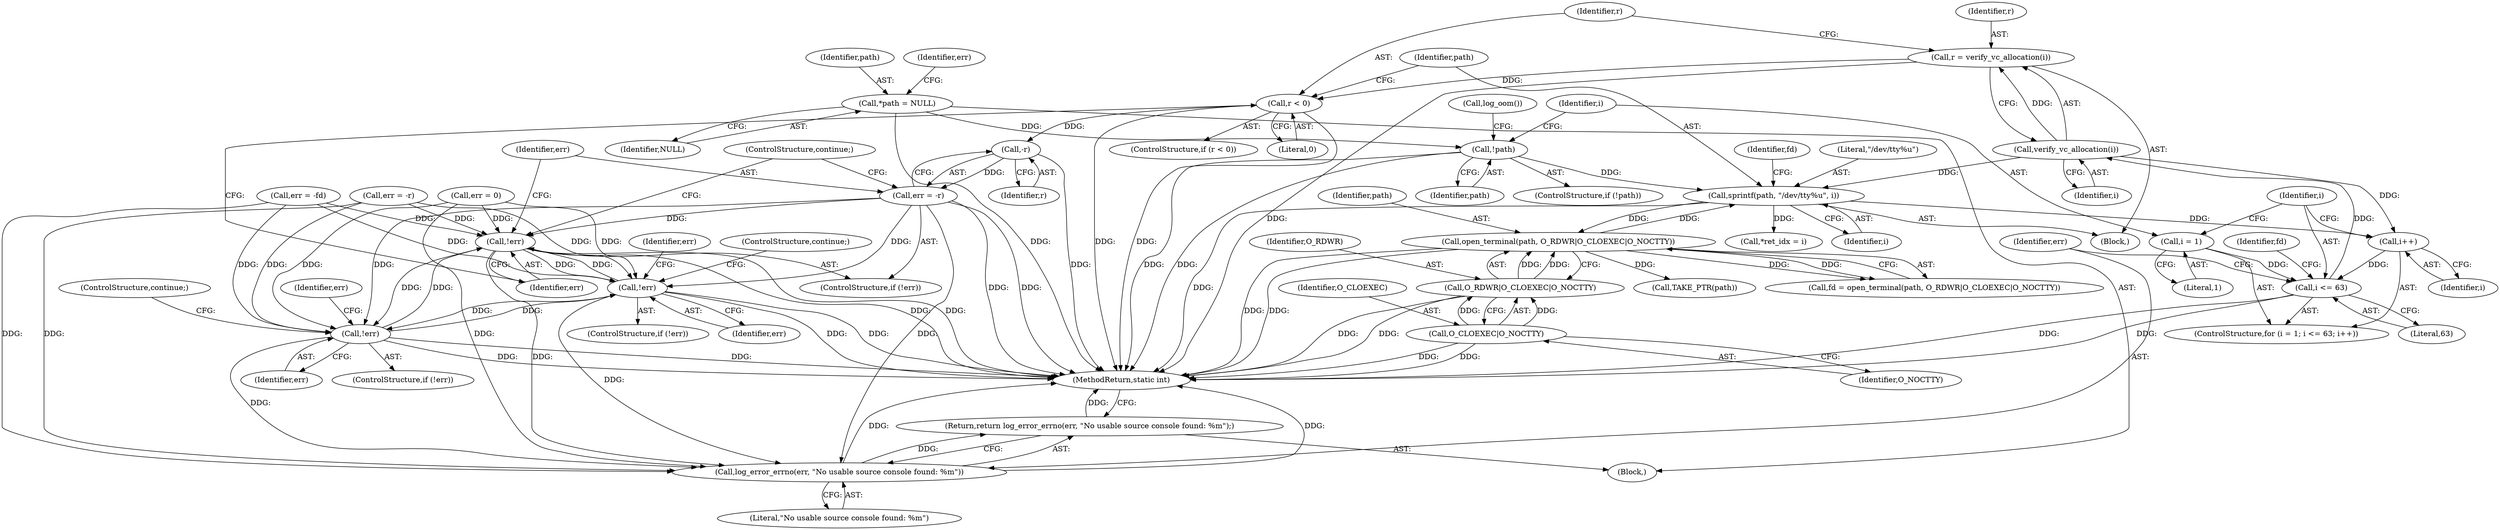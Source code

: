 digraph "0_systemd_9725f1a10f80f5e0ae7d9b60547458622aeb322f_0@API" {
"1000139" [label="(Call,r = verify_vc_allocation(i))"];
"1000141" [label="(Call,verify_vc_allocation(i))"];
"1000128" [label="(Call,i <= 63)"];
"1000125" [label="(Call,i = 1)"];
"1000131" [label="(Call,i++)"];
"1000156" [label="(Call,sprintf(path, \"/dev/tty%u\", i))"];
"1000120" [label="(Call,!path)"];
"1000106" [label="(Call,*path = NULL)"];
"1000162" [label="(Call,open_terminal(path, O_RDWR|O_CLOEXEC|O_NOCTTY))"];
"1000164" [label="(Call,O_RDWR|O_CLOEXEC|O_NOCTTY)"];
"1000166" [label="(Call,O_CLOEXEC|O_NOCTTY)"];
"1000144" [label="(Call,r < 0)"];
"1000153" [label="(Call,-r)"];
"1000151" [label="(Call,err = -r)"];
"1000149" [label="(Call,!err)"];
"1000175" [label="(Call,!err)"];
"1000192" [label="(Call,!err)"];
"1000212" [label="(Call,log_error_errno(err, \"No usable source console found: %m\"))"];
"1000211" [label="(Return,return log_error_errno(err, \"No usable source console found: %m\");)"];
"1000129" [label="(Identifier,i)"];
"1000211" [label="(Return,return log_error_errno(err, \"No usable source console found: %m\");)"];
"1000112" [label="(Identifier,err)"];
"1000161" [label="(Identifier,fd)"];
"1000125" [label="(Call,i = 1)"];
"1000178" [label="(Identifier,err)"];
"1000157" [label="(Identifier,path)"];
"1000104" [label="(Block,)"];
"1000143" [label="(ControlStructure,if (r < 0))"];
"1000195" [label="(Identifier,err)"];
"1000131" [label="(Call,i++)"];
"1000136" [label="(Identifier,fd)"];
"1000198" [label="(ControlStructure,continue;)"];
"1000163" [label="(Identifier,path)"];
"1000108" [label="(Identifier,NULL)"];
"1000160" [label="(Call,fd = open_terminal(path, O_RDWR|O_CLOEXEC|O_NOCTTY))"];
"1000150" [label="(Identifier,err)"];
"1000191" [label="(ControlStructure,if (!err))"];
"1000164" [label="(Call,O_RDWR|O_CLOEXEC|O_NOCTTY)"];
"1000152" [label="(Identifier,err)"];
"1000128" [label="(Call,i <= 63)"];
"1000119" [label="(ControlStructure,if (!path))"];
"1000133" [label="(Block,)"];
"1000166" [label="(Call,O_CLOEXEC|O_NOCTTY)"];
"1000156" [label="(Call,sprintf(path, \"/dev/tty%u\", i))"];
"1000126" [label="(Identifier,i)"];
"1000142" [label="(Identifier,i)"];
"1000123" [label="(Call,log_oom())"];
"1000144" [label="(Call,r < 0)"];
"1000165" [label="(Identifier,O_RDWR)"];
"1000153" [label="(Call,-r)"];
"1000212" [label="(Call,log_error_errno(err, \"No usable source console found: %m\"))"];
"1000206" [label="(Call,TAKE_PTR(path))"];
"1000192" [label="(Call,!err)"];
"1000174" [label="(ControlStructure,if (!err))"];
"1000141" [label="(Call,verify_vc_allocation(i))"];
"1000121" [label="(Identifier,path)"];
"1000194" [label="(Call,err = -r)"];
"1000214" [label="(Literal,\"No usable source console found: %m\")"];
"1000215" [label="(MethodReturn,static int)"];
"1000148" [label="(ControlStructure,if (!err))"];
"1000167" [label="(Identifier,O_CLOEXEC)"];
"1000111" [label="(Call,err = 0)"];
"1000159" [label="(Identifier,i)"];
"1000155" [label="(ControlStructure,continue;)"];
"1000213" [label="(Identifier,err)"];
"1000181" [label="(ControlStructure,continue;)"];
"1000162" [label="(Call,open_terminal(path, O_RDWR|O_CLOEXEC|O_NOCTTY))"];
"1000120" [label="(Call,!path)"];
"1000176" [label="(Identifier,err)"];
"1000124" [label="(ControlStructure,for (i = 1; i <= 63; i++))"];
"1000140" [label="(Identifier,r)"];
"1000158" [label="(Literal,\"/dev/tty%u\")"];
"1000168" [label="(Identifier,O_NOCTTY)"];
"1000154" [label="(Identifier,r)"];
"1000146" [label="(Literal,0)"];
"1000175" [label="(Call,!err)"];
"1000149" [label="(Call,!err)"];
"1000199" [label="(Call,*ret_idx = i)"];
"1000193" [label="(Identifier,err)"];
"1000107" [label="(Identifier,path)"];
"1000151" [label="(Call,err = -r)"];
"1000139" [label="(Call,r = verify_vc_allocation(i))"];
"1000127" [label="(Literal,1)"];
"1000177" [label="(Call,err = -fd)"];
"1000106" [label="(Call,*path = NULL)"];
"1000130" [label="(Literal,63)"];
"1000132" [label="(Identifier,i)"];
"1000145" [label="(Identifier,r)"];
"1000139" -> "1000133"  [label="AST: "];
"1000139" -> "1000141"  [label="CFG: "];
"1000140" -> "1000139"  [label="AST: "];
"1000141" -> "1000139"  [label="AST: "];
"1000145" -> "1000139"  [label="CFG: "];
"1000139" -> "1000215"  [label="DDG: "];
"1000141" -> "1000139"  [label="DDG: "];
"1000139" -> "1000144"  [label="DDG: "];
"1000141" -> "1000142"  [label="CFG: "];
"1000142" -> "1000141"  [label="AST: "];
"1000141" -> "1000131"  [label="DDG: "];
"1000128" -> "1000141"  [label="DDG: "];
"1000141" -> "1000156"  [label="DDG: "];
"1000128" -> "1000124"  [label="AST: "];
"1000128" -> "1000130"  [label="CFG: "];
"1000129" -> "1000128"  [label="AST: "];
"1000130" -> "1000128"  [label="AST: "];
"1000136" -> "1000128"  [label="CFG: "];
"1000213" -> "1000128"  [label="CFG: "];
"1000128" -> "1000215"  [label="DDG: "];
"1000128" -> "1000215"  [label="DDG: "];
"1000125" -> "1000128"  [label="DDG: "];
"1000131" -> "1000128"  [label="DDG: "];
"1000125" -> "1000124"  [label="AST: "];
"1000125" -> "1000127"  [label="CFG: "];
"1000126" -> "1000125"  [label="AST: "];
"1000127" -> "1000125"  [label="AST: "];
"1000129" -> "1000125"  [label="CFG: "];
"1000131" -> "1000124"  [label="AST: "];
"1000131" -> "1000132"  [label="CFG: "];
"1000132" -> "1000131"  [label="AST: "];
"1000129" -> "1000131"  [label="CFG: "];
"1000156" -> "1000131"  [label="DDG: "];
"1000156" -> "1000133"  [label="AST: "];
"1000156" -> "1000159"  [label="CFG: "];
"1000157" -> "1000156"  [label="AST: "];
"1000158" -> "1000156"  [label="AST: "];
"1000159" -> "1000156"  [label="AST: "];
"1000161" -> "1000156"  [label="CFG: "];
"1000156" -> "1000215"  [label="DDG: "];
"1000120" -> "1000156"  [label="DDG: "];
"1000162" -> "1000156"  [label="DDG: "];
"1000156" -> "1000162"  [label="DDG: "];
"1000156" -> "1000199"  [label="DDG: "];
"1000120" -> "1000119"  [label="AST: "];
"1000120" -> "1000121"  [label="CFG: "];
"1000121" -> "1000120"  [label="AST: "];
"1000123" -> "1000120"  [label="CFG: "];
"1000126" -> "1000120"  [label="CFG: "];
"1000120" -> "1000215"  [label="DDG: "];
"1000120" -> "1000215"  [label="DDG: "];
"1000106" -> "1000120"  [label="DDG: "];
"1000106" -> "1000104"  [label="AST: "];
"1000106" -> "1000108"  [label="CFG: "];
"1000107" -> "1000106"  [label="AST: "];
"1000108" -> "1000106"  [label="AST: "];
"1000112" -> "1000106"  [label="CFG: "];
"1000106" -> "1000215"  [label="DDG: "];
"1000162" -> "1000160"  [label="AST: "];
"1000162" -> "1000164"  [label="CFG: "];
"1000163" -> "1000162"  [label="AST: "];
"1000164" -> "1000162"  [label="AST: "];
"1000160" -> "1000162"  [label="CFG: "];
"1000162" -> "1000215"  [label="DDG: "];
"1000162" -> "1000215"  [label="DDG: "];
"1000162" -> "1000160"  [label="DDG: "];
"1000162" -> "1000160"  [label="DDG: "];
"1000164" -> "1000162"  [label="DDG: "];
"1000164" -> "1000162"  [label="DDG: "];
"1000162" -> "1000206"  [label="DDG: "];
"1000164" -> "1000166"  [label="CFG: "];
"1000165" -> "1000164"  [label="AST: "];
"1000166" -> "1000164"  [label="AST: "];
"1000164" -> "1000215"  [label="DDG: "];
"1000164" -> "1000215"  [label="DDG: "];
"1000166" -> "1000164"  [label="DDG: "];
"1000166" -> "1000164"  [label="DDG: "];
"1000166" -> "1000168"  [label="CFG: "];
"1000167" -> "1000166"  [label="AST: "];
"1000168" -> "1000166"  [label="AST: "];
"1000166" -> "1000215"  [label="DDG: "];
"1000166" -> "1000215"  [label="DDG: "];
"1000144" -> "1000143"  [label="AST: "];
"1000144" -> "1000146"  [label="CFG: "];
"1000145" -> "1000144"  [label="AST: "];
"1000146" -> "1000144"  [label="AST: "];
"1000150" -> "1000144"  [label="CFG: "];
"1000157" -> "1000144"  [label="CFG: "];
"1000144" -> "1000215"  [label="DDG: "];
"1000144" -> "1000215"  [label="DDG: "];
"1000144" -> "1000153"  [label="DDG: "];
"1000153" -> "1000151"  [label="AST: "];
"1000153" -> "1000154"  [label="CFG: "];
"1000154" -> "1000153"  [label="AST: "];
"1000151" -> "1000153"  [label="CFG: "];
"1000153" -> "1000215"  [label="DDG: "];
"1000153" -> "1000151"  [label="DDG: "];
"1000151" -> "1000148"  [label="AST: "];
"1000152" -> "1000151"  [label="AST: "];
"1000155" -> "1000151"  [label="CFG: "];
"1000151" -> "1000215"  [label="DDG: "];
"1000151" -> "1000215"  [label="DDG: "];
"1000151" -> "1000149"  [label="DDG: "];
"1000151" -> "1000175"  [label="DDG: "];
"1000151" -> "1000192"  [label="DDG: "];
"1000151" -> "1000212"  [label="DDG: "];
"1000149" -> "1000148"  [label="AST: "];
"1000149" -> "1000150"  [label="CFG: "];
"1000150" -> "1000149"  [label="AST: "];
"1000152" -> "1000149"  [label="CFG: "];
"1000155" -> "1000149"  [label="CFG: "];
"1000149" -> "1000215"  [label="DDG: "];
"1000149" -> "1000215"  [label="DDG: "];
"1000177" -> "1000149"  [label="DDG: "];
"1000175" -> "1000149"  [label="DDG: "];
"1000111" -> "1000149"  [label="DDG: "];
"1000192" -> "1000149"  [label="DDG: "];
"1000194" -> "1000149"  [label="DDG: "];
"1000149" -> "1000175"  [label="DDG: "];
"1000149" -> "1000192"  [label="DDG: "];
"1000149" -> "1000212"  [label="DDG: "];
"1000175" -> "1000174"  [label="AST: "];
"1000175" -> "1000176"  [label="CFG: "];
"1000176" -> "1000175"  [label="AST: "];
"1000178" -> "1000175"  [label="CFG: "];
"1000181" -> "1000175"  [label="CFG: "];
"1000175" -> "1000215"  [label="DDG: "];
"1000175" -> "1000215"  [label="DDG: "];
"1000177" -> "1000175"  [label="DDG: "];
"1000111" -> "1000175"  [label="DDG: "];
"1000192" -> "1000175"  [label="DDG: "];
"1000194" -> "1000175"  [label="DDG: "];
"1000175" -> "1000192"  [label="DDG: "];
"1000175" -> "1000212"  [label="DDG: "];
"1000192" -> "1000191"  [label="AST: "];
"1000192" -> "1000193"  [label="CFG: "];
"1000193" -> "1000192"  [label="AST: "];
"1000195" -> "1000192"  [label="CFG: "];
"1000198" -> "1000192"  [label="CFG: "];
"1000192" -> "1000215"  [label="DDG: "];
"1000192" -> "1000215"  [label="DDG: "];
"1000177" -> "1000192"  [label="DDG: "];
"1000111" -> "1000192"  [label="DDG: "];
"1000194" -> "1000192"  [label="DDG: "];
"1000192" -> "1000212"  [label="DDG: "];
"1000212" -> "1000211"  [label="AST: "];
"1000212" -> "1000214"  [label="CFG: "];
"1000213" -> "1000212"  [label="AST: "];
"1000214" -> "1000212"  [label="AST: "];
"1000211" -> "1000212"  [label="CFG: "];
"1000212" -> "1000215"  [label="DDG: "];
"1000212" -> "1000215"  [label="DDG: "];
"1000212" -> "1000211"  [label="DDG: "];
"1000177" -> "1000212"  [label="DDG: "];
"1000111" -> "1000212"  [label="DDG: "];
"1000194" -> "1000212"  [label="DDG: "];
"1000211" -> "1000104"  [label="AST: "];
"1000215" -> "1000211"  [label="CFG: "];
"1000211" -> "1000215"  [label="DDG: "];
}
